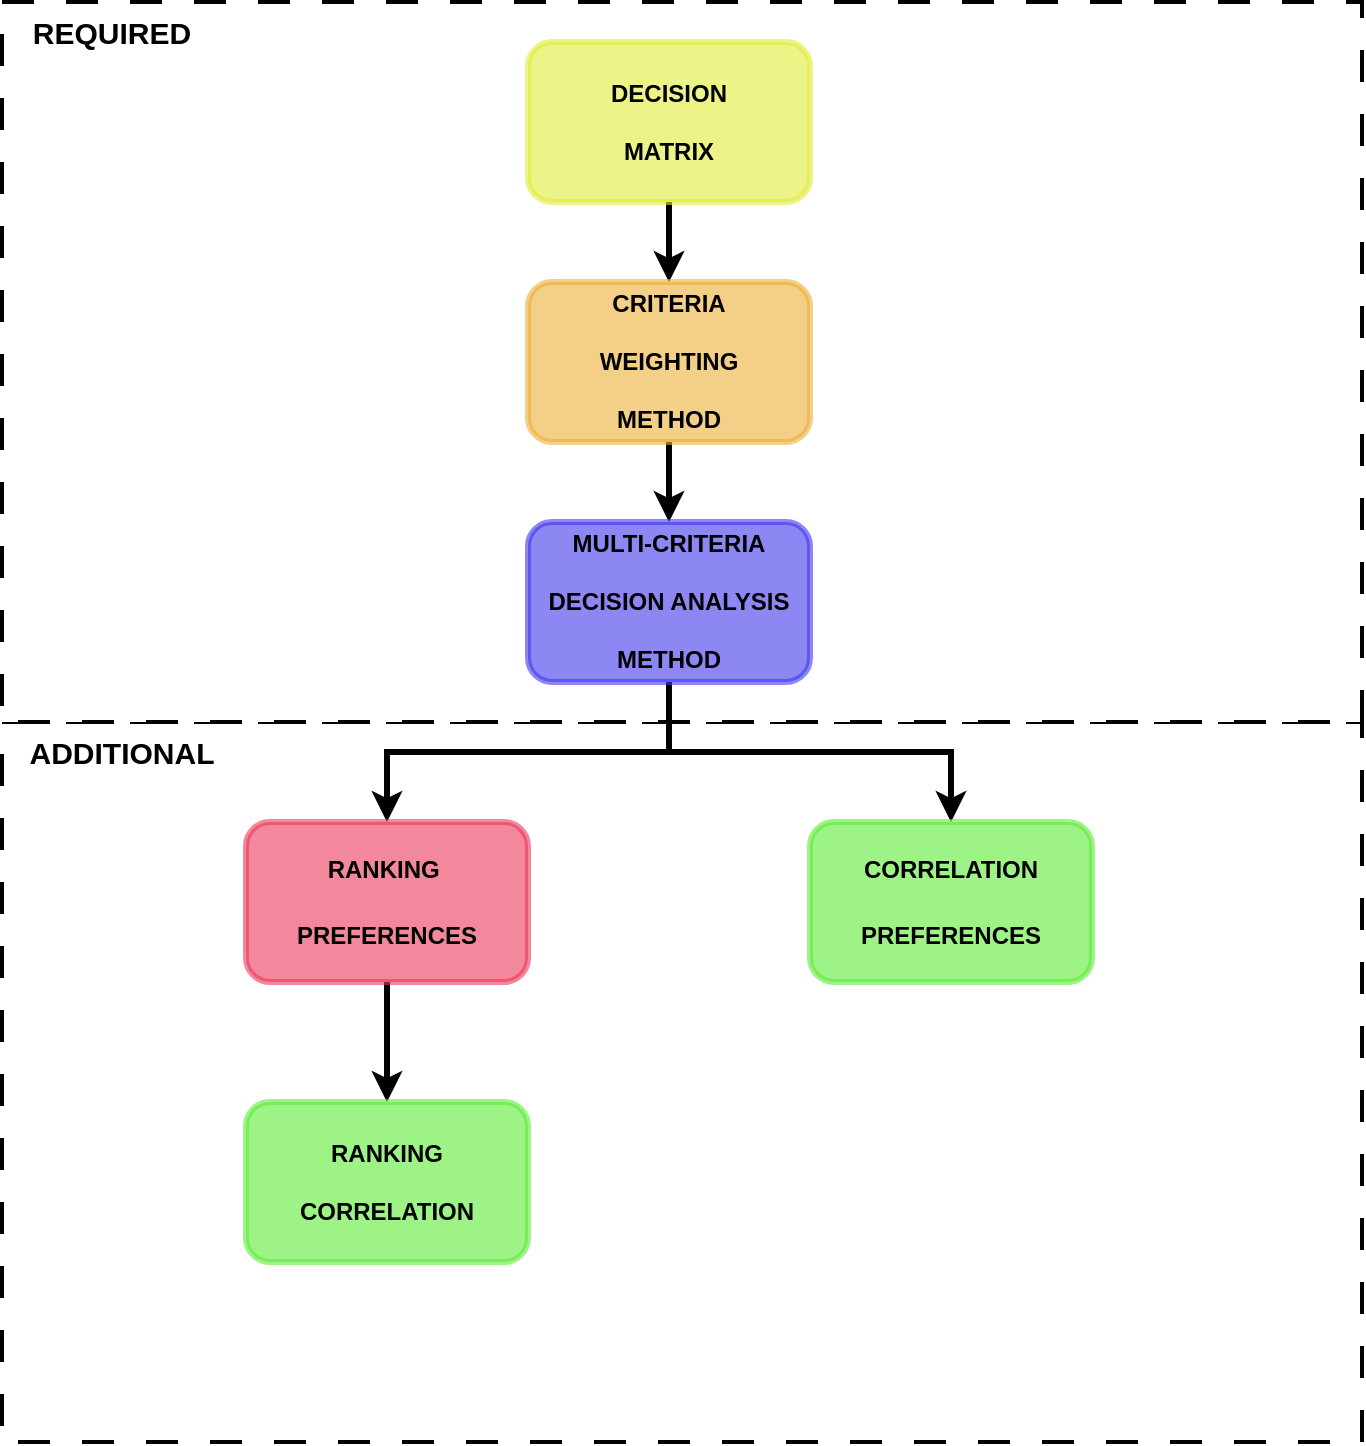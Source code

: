 <mxfile version="21.5.2" type="device">
  <diagram name="Strona-1" id="e6tuXKaRqB1itzSJhNvw">
    <mxGraphModel dx="792" dy="1077" grid="1" gridSize="10" guides="1" tooltips="1" connect="1" arrows="1" fold="1" page="1" pageScale="1" pageWidth="827" pageHeight="1169" math="0" shadow="0">
      <root>
        <mxCell id="0" />
        <mxCell id="1" parent="0" />
        <mxCell id="17zP4cuUHcJbzXumgg_Q-8" value="" style="rounded=0;whiteSpace=wrap;html=1;dashed=1;dashPattern=8 8;strokeWidth=2;" parent="1" vertex="1">
          <mxGeometry x="80" y="480" width="680" height="360" as="geometry" />
        </mxCell>
        <mxCell id="17zP4cuUHcJbzXumgg_Q-1" value="" style="rounded=0;whiteSpace=wrap;html=1;dashed=1;dashPattern=8 8;strokeWidth=2;" parent="1" vertex="1">
          <mxGeometry x="80" y="120" width="680" height="360" as="geometry" />
        </mxCell>
        <mxCell id="17zP4cuUHcJbzXumgg_Q-2" value="REQUIRED" style="text;html=1;strokeColor=none;fillColor=none;align=center;verticalAlign=middle;whiteSpace=wrap;rounded=0;fontStyle=1;fontSize=15;" parent="1" vertex="1">
          <mxGeometry x="80" y="120" width="110" height="30" as="geometry" />
        </mxCell>
        <mxCell id="17zP4cuUHcJbzXumgg_Q-6" value="" style="edgeStyle=orthogonalEdgeStyle;rounded=0;orthogonalLoop=1;jettySize=auto;html=1;strokeWidth=3;" parent="1" source="17zP4cuUHcJbzXumgg_Q-3" target="17zP4cuUHcJbzXumgg_Q-4" edge="1">
          <mxGeometry relative="1" as="geometry" />
        </mxCell>
        <mxCell id="17zP4cuUHcJbzXumgg_Q-3" value="&lt;p style=&quot;line-height: 140%;&quot;&gt;&lt;b&gt;DECISION&lt;/b&gt;&lt;/p&gt;&lt;p style=&quot;line-height: 140%;&quot;&gt;&lt;b&gt;MATRIX&lt;/b&gt;&lt;/p&gt;" style="rounded=1;whiteSpace=wrap;html=1;fillColor=#dfec38;opacity=60;strokeColor=#dfec38;strokeWidth=3;" parent="1" vertex="1">
          <mxGeometry x="343" y="140" width="141" height="80" as="geometry" />
        </mxCell>
        <mxCell id="17zP4cuUHcJbzXumgg_Q-7" value="" style="edgeStyle=orthogonalEdgeStyle;rounded=0;orthogonalLoop=1;jettySize=auto;html=1;strokeWidth=3;" parent="1" source="17zP4cuUHcJbzXumgg_Q-4" target="17zP4cuUHcJbzXumgg_Q-5" edge="1">
          <mxGeometry relative="1" as="geometry" />
        </mxCell>
        <mxCell id="17zP4cuUHcJbzXumgg_Q-4" value="&lt;p style=&quot;line-height: 140%;&quot;&gt;&lt;b&gt;CRITERIA&lt;/b&gt;&lt;/p&gt;&lt;p style=&quot;line-height: 140%;&quot;&gt;&lt;b&gt;WEIGHTING&lt;/b&gt;&lt;/p&gt;&lt;p style=&quot;line-height: 140%;&quot;&gt;&lt;b&gt;METHOD&lt;/b&gt;&lt;/p&gt;" style="rounded=1;whiteSpace=wrap;html=1;fillColor=#ecb038;opacity=60;strokeColor=#ecb038;strokeWidth=3;" parent="1" vertex="1">
          <mxGeometry x="343" y="260" width="141" height="80" as="geometry" />
        </mxCell>
        <mxCell id="17zP4cuUHcJbzXumgg_Q-11" value="" style="edgeStyle=orthogonalEdgeStyle;rounded=0;orthogonalLoop=1;jettySize=auto;html=1;strokeWidth=3;" parent="1" source="17zP4cuUHcJbzXumgg_Q-5" target="17zP4cuUHcJbzXumgg_Q-10" edge="1">
          <mxGeometry relative="1" as="geometry" />
        </mxCell>
        <mxCell id="17zP4cuUHcJbzXumgg_Q-13" style="edgeStyle=orthogonalEdgeStyle;rounded=0;orthogonalLoop=1;jettySize=auto;html=1;strokeWidth=3;" parent="1" source="17zP4cuUHcJbzXumgg_Q-5" target="17zP4cuUHcJbzXumgg_Q-12" edge="1">
          <mxGeometry relative="1" as="geometry" />
        </mxCell>
        <mxCell id="17zP4cuUHcJbzXumgg_Q-5" value="&lt;p style=&quot;line-height: 140%;&quot;&gt;&lt;b&gt;MULTI-CRITERIA&lt;/b&gt;&lt;/p&gt;&lt;p style=&quot;line-height: 140%;&quot;&gt;&lt;b&gt;DECISION ANALYSIS&lt;/b&gt;&lt;/p&gt;&lt;p style=&quot;line-height: 140%;&quot;&gt;&lt;b&gt;METHOD&lt;/b&gt;&lt;/p&gt;" style="rounded=1;whiteSpace=wrap;html=1;fillColor=#4038ec;opacity=60;strokeColor=#4038ec;strokeWidth=3;" parent="1" vertex="1">
          <mxGeometry x="343" y="380" width="141" height="80" as="geometry" />
        </mxCell>
        <mxCell id="17zP4cuUHcJbzXumgg_Q-9" value="ADDITIONAL" style="text;html=1;strokeColor=none;fillColor=none;align=center;verticalAlign=middle;whiteSpace=wrap;rounded=0;fontStyle=1;fontSize=15;" parent="1" vertex="1">
          <mxGeometry x="80" y="480" width="120" height="30" as="geometry" />
        </mxCell>
        <mxCell id="17zP4cuUHcJbzXumgg_Q-15" value="" style="edgeStyle=orthogonalEdgeStyle;rounded=0;orthogonalLoop=1;jettySize=auto;html=1;strokeWidth=3;" parent="1" source="17zP4cuUHcJbzXumgg_Q-10" target="17zP4cuUHcJbzXumgg_Q-14" edge="1">
          <mxGeometry relative="1" as="geometry" />
        </mxCell>
        <mxCell id="17zP4cuUHcJbzXumgg_Q-10" value="&lt;p style=&quot;line-height: 170%;&quot;&gt;&lt;b&gt;RANKING&amp;nbsp;&lt;/b&gt;&lt;/p&gt;&lt;p style=&quot;line-height: 170%;&quot;&gt;&lt;b&gt;PREFERENCES&lt;/b&gt;&lt;/p&gt;" style="rounded=1;whiteSpace=wrap;html=1;fillColor=#ec385b;opacity=60;strokeColor=#ec385b;strokeWidth=3;" parent="1" vertex="1">
          <mxGeometry x="202" y="530" width="141" height="80" as="geometry" />
        </mxCell>
        <mxCell id="17zP4cuUHcJbzXumgg_Q-12" value="&lt;p style=&quot;line-height: 170%;&quot;&gt;&lt;b&gt;CORRELATION&lt;/b&gt;&lt;/p&gt;&lt;p style=&quot;line-height: 170%;&quot;&gt;&lt;b&gt;PREFERENCES&lt;/b&gt;&lt;/p&gt;" style="rounded=1;whiteSpace=wrap;html=1;fillColor=#5eec38;opacity=60;strokeColor=#5eec38;strokeWidth=3;" parent="1" vertex="1">
          <mxGeometry x="484" y="530" width="141" height="80" as="geometry" />
        </mxCell>
        <mxCell id="17zP4cuUHcJbzXumgg_Q-14" value="&lt;p style=&quot;line-height: 140%;&quot;&gt;&lt;b&gt;RANKING&lt;/b&gt;&lt;/p&gt;&lt;p style=&quot;line-height: 140%;&quot;&gt;&lt;b&gt;CORR&lt;/b&gt;&lt;b style=&quot;background-color: initial;&quot;&gt;ELATION&lt;/b&gt;&lt;/p&gt;" style="rounded=1;whiteSpace=wrap;html=1;fillColor=#5eec38;opacity=60;strokeColor=#5eec38;strokeWidth=3;" parent="1" vertex="1">
          <mxGeometry x="202" y="670" width="141" height="80" as="geometry" />
        </mxCell>
      </root>
    </mxGraphModel>
  </diagram>
</mxfile>
